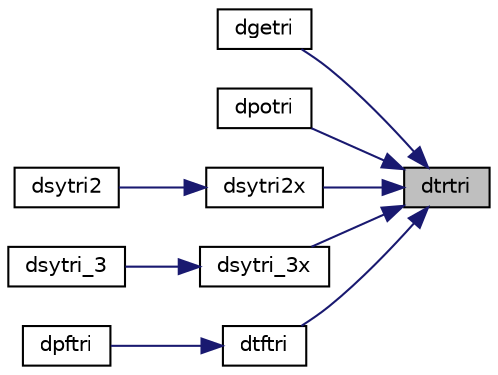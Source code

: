 digraph "dtrtri"
{
 // LATEX_PDF_SIZE
  edge [fontname="Helvetica",fontsize="10",labelfontname="Helvetica",labelfontsize="10"];
  node [fontname="Helvetica",fontsize="10",shape=record];
  rankdir="RL";
  Node1 [label="dtrtri",height=0.2,width=0.4,color="black", fillcolor="grey75", style="filled", fontcolor="black",tooltip="DTRTRI"];
  Node1 -> Node2 [dir="back",color="midnightblue",fontsize="10",style="solid",fontname="Helvetica"];
  Node2 [label="dgetri",height=0.2,width=0.4,color="black", fillcolor="white", style="filled",URL="$dgetri_8f.html#a56d9c860ce4ce42ded7f914fdb0683ff",tooltip="DGETRI"];
  Node1 -> Node3 [dir="back",color="midnightblue",fontsize="10",style="solid",fontname="Helvetica"];
  Node3 [label="dpotri",height=0.2,width=0.4,color="black", fillcolor="white", style="filled",URL="$dpotri_8f.html#a9dfc04beae56a3b1c1f75eebc838c14c",tooltip="DPOTRI"];
  Node1 -> Node4 [dir="back",color="midnightblue",fontsize="10",style="solid",fontname="Helvetica"];
  Node4 [label="dsytri2x",height=0.2,width=0.4,color="black", fillcolor="white", style="filled",URL="$dsytri2x_8f.html#a07bd3f2e70c93074ff28bce809b047e5",tooltip="DSYTRI2X"];
  Node4 -> Node5 [dir="back",color="midnightblue",fontsize="10",style="solid",fontname="Helvetica"];
  Node5 [label="dsytri2",height=0.2,width=0.4,color="black", fillcolor="white", style="filled",URL="$dsytri2_8f.html#a6a3be7737b1a49bb70bf6ac514b3ca34",tooltip="DSYTRI2"];
  Node1 -> Node6 [dir="back",color="midnightblue",fontsize="10",style="solid",fontname="Helvetica"];
  Node6 [label="dsytri_3x",height=0.2,width=0.4,color="black", fillcolor="white", style="filled",URL="$dsytri__3x_8f.html#a30662c24077d8587b2673bdee19c1669",tooltip="DSYTRI_3X"];
  Node6 -> Node7 [dir="back",color="midnightblue",fontsize="10",style="solid",fontname="Helvetica"];
  Node7 [label="dsytri_3",height=0.2,width=0.4,color="black", fillcolor="white", style="filled",URL="$dsytri__3_8f.html#a890066e27268f95fcce4b90fc68ffe14",tooltip="DSYTRI_3"];
  Node1 -> Node8 [dir="back",color="midnightblue",fontsize="10",style="solid",fontname="Helvetica"];
  Node8 [label="dtftri",height=0.2,width=0.4,color="black", fillcolor="white", style="filled",URL="$dtftri_8f.html#a5b922e698e6f3abee1e5d8719e1fede1",tooltip="DTFTRI"];
  Node8 -> Node9 [dir="back",color="midnightblue",fontsize="10",style="solid",fontname="Helvetica"];
  Node9 [label="dpftri",height=0.2,width=0.4,color="black", fillcolor="white", style="filled",URL="$dpftri_8f.html#a8efed1fd6d617d97726376cff99fe77d",tooltip="DPFTRI"];
}

